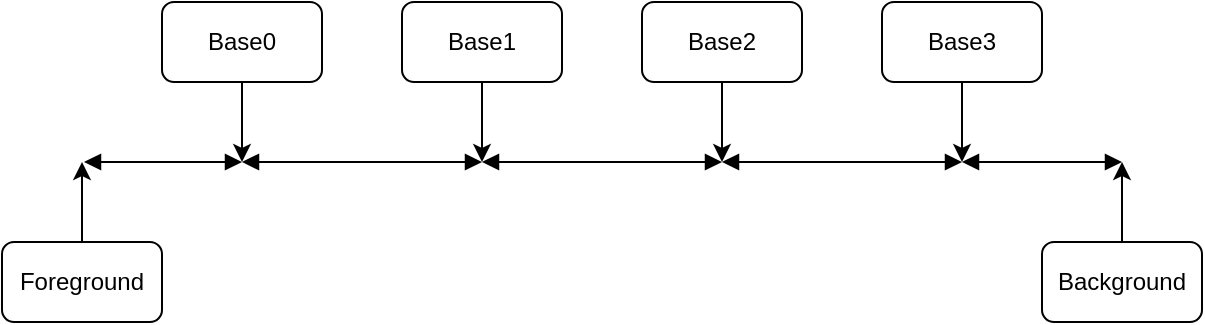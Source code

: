<mxfile version="16.1.2" type="device"><diagram id="Zil61zwjYDij4pZceLh2" name="Page-1"><mxGraphModel dx="982" dy="397" grid="1" gridSize="10" guides="1" tooltips="1" connect="1" arrows="1" fold="1" page="1" pageScale="1" pageWidth="850" pageHeight="1100" math="0" shadow="0"><root><mxCell id="0"/><mxCell id="1" parent="0"/><mxCell id="lksKip3ntNmxQO8XyVvW-3" value="" style="endArrow=block;startArrow=block;endFill=1;startFill=1;html=1;" parent="1" edge="1"><mxGeometry width="160" relative="1" as="geometry"><mxPoint x="81" y="360" as="sourcePoint"/><mxPoint x="160" y="360" as="targetPoint"/></mxGeometry></mxCell><mxCell id="lksKip3ntNmxQO8XyVvW-4" value="" style="endArrow=block;startArrow=block;endFill=1;startFill=1;html=1;" parent="1" edge="1"><mxGeometry width="160" relative="1" as="geometry"><mxPoint x="160" y="360" as="sourcePoint"/><mxPoint x="280" y="360" as="targetPoint"/></mxGeometry></mxCell><mxCell id="lksKip3ntNmxQO8XyVvW-5" value="" style="endArrow=block;startArrow=block;endFill=1;startFill=1;html=1;" parent="1" edge="1"><mxGeometry width="160" relative="1" as="geometry"><mxPoint x="280" y="360" as="sourcePoint"/><mxPoint x="400" y="360" as="targetPoint"/></mxGeometry></mxCell><mxCell id="lksKip3ntNmxQO8XyVvW-6" value="" style="endArrow=block;startArrow=block;endFill=1;startFill=1;html=1;" parent="1" edge="1"><mxGeometry width="160" relative="1" as="geometry"><mxPoint x="400" y="360" as="sourcePoint"/><mxPoint x="520" y="360" as="targetPoint"/><Array as="points"><mxPoint x="430" y="360"/></Array></mxGeometry></mxCell><mxCell id="lksKip3ntNmxQO8XyVvW-7" value="Foreground" style="rounded=1;whiteSpace=wrap;html=1;" parent="1" vertex="1"><mxGeometry x="40" y="400" width="80" height="40" as="geometry"/></mxCell><mxCell id="lksKip3ntNmxQO8XyVvW-8" value="Background" style="rounded=1;whiteSpace=wrap;html=1;" parent="1" vertex="1"><mxGeometry x="560" y="400" width="80" height="40" as="geometry"/></mxCell><mxCell id="lksKip3ntNmxQO8XyVvW-10" value="" style="endArrow=classic;html=1;" parent="1" source="lksKip3ntNmxQO8XyVvW-7" edge="1"><mxGeometry width="50" height="50" relative="1" as="geometry"><mxPoint x="110" y="390" as="sourcePoint"/><mxPoint x="80" y="360" as="targetPoint"/></mxGeometry></mxCell><mxCell id="lksKip3ntNmxQO8XyVvW-11" value="Base0" style="rounded=1;whiteSpace=wrap;html=1;" parent="1" vertex="1"><mxGeometry x="120" y="280" width="80" height="40" as="geometry"/></mxCell><mxCell id="lksKip3ntNmxQO8XyVvW-12" value="Base1" style="rounded=1;whiteSpace=wrap;html=1;" parent="1" vertex="1"><mxGeometry x="240" y="280" width="80" height="40" as="geometry"/></mxCell><mxCell id="lksKip3ntNmxQO8XyVvW-13" value="Base2" style="rounded=1;whiteSpace=wrap;html=1;" parent="1" vertex="1"><mxGeometry x="360" y="280" width="80" height="40" as="geometry"/></mxCell><mxCell id="lksKip3ntNmxQO8XyVvW-14" value="Base3" style="rounded=1;whiteSpace=wrap;html=1;" parent="1" vertex="1"><mxGeometry x="480" y="280" width="80" height="40" as="geometry"/></mxCell><mxCell id="lksKip3ntNmxQO8XyVvW-15" value="" style="endArrow=block;startArrow=block;endFill=1;startFill=1;html=1;" parent="1" edge="1"><mxGeometry width="160" relative="1" as="geometry"><mxPoint x="520" y="360" as="sourcePoint"/><mxPoint x="600" y="360" as="targetPoint"/></mxGeometry></mxCell><mxCell id="lksKip3ntNmxQO8XyVvW-22" value="" style="endArrow=classic;html=1;" parent="1" edge="1" source="lksKip3ntNmxQO8XyVvW-13"><mxGeometry width="50" height="50" relative="1" as="geometry"><mxPoint x="440" y="320" as="sourcePoint"/><mxPoint x="400" y="360" as="targetPoint"/></mxGeometry></mxCell><mxCell id="lksKip3ntNmxQO8XyVvW-23" value="" style="endArrow=classic;html=1;" parent="1" source="lksKip3ntNmxQO8XyVvW-14" edge="1"><mxGeometry width="50" height="50" relative="1" as="geometry"><mxPoint x="600.0" y="330" as="sourcePoint"/><mxPoint x="520" y="360" as="targetPoint"/></mxGeometry></mxCell><mxCell id="lksKip3ntNmxQO8XyVvW-24" value="" style="endArrow=classic;html=1;exitX=0.5;exitY=1;exitDx=0;exitDy=0;" parent="1" source="lksKip3ntNmxQO8XyVvW-12" edge="1"><mxGeometry width="50" height="50" relative="1" as="geometry"><mxPoint x="369" y="430" as="sourcePoint"/><mxPoint x="280" y="360" as="targetPoint"/></mxGeometry></mxCell><mxCell id="lksKip3ntNmxQO8XyVvW-25" value="" style="endArrow=classic;html=1;" parent="1" source="lksKip3ntNmxQO8XyVvW-8" edge="1"><mxGeometry width="50" height="50" relative="1" as="geometry"><mxPoint x="640" y="400" as="sourcePoint"/><mxPoint x="600" y="360" as="targetPoint"/></mxGeometry></mxCell><mxCell id="lksKip3ntNmxQO8XyVvW-26" value="" style="endArrow=classic;html=1;" parent="1" source="lksKip3ntNmxQO8XyVvW-11" edge="1"><mxGeometry width="50" height="50" relative="1" as="geometry"><mxPoint x="80" y="460" as="sourcePoint"/><mxPoint x="160" y="360" as="targetPoint"/></mxGeometry></mxCell></root></mxGraphModel></diagram></mxfile>